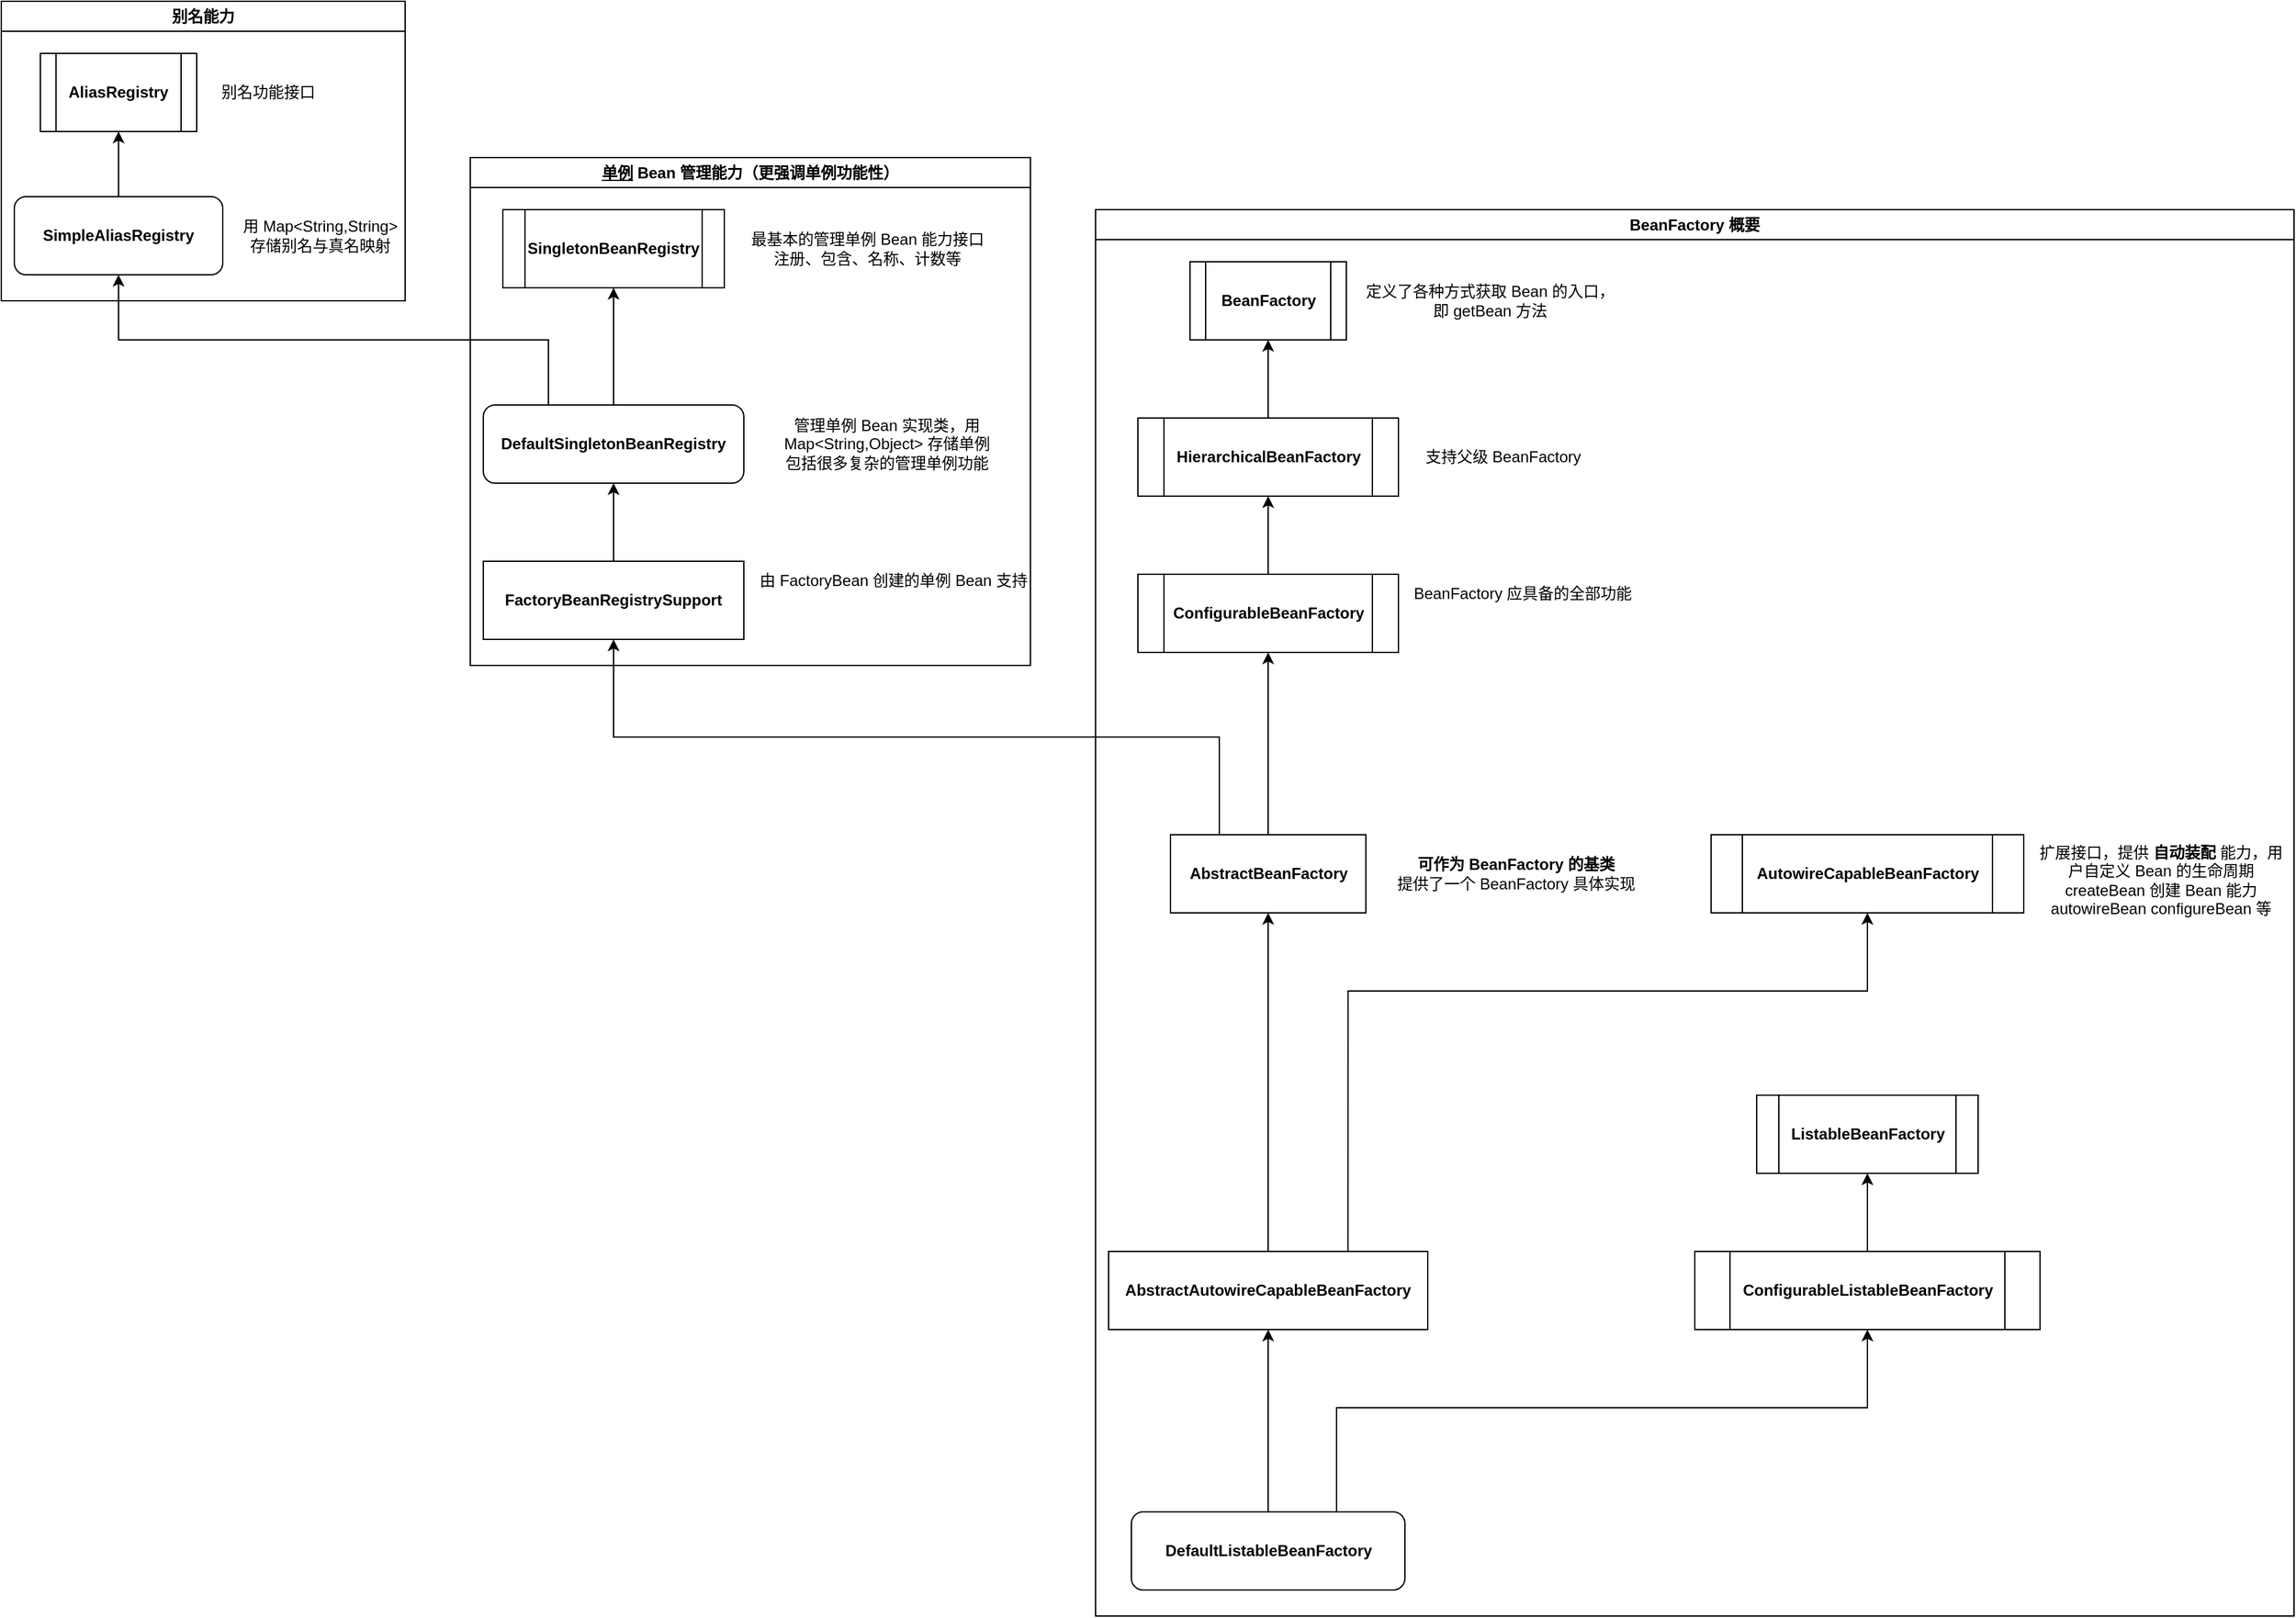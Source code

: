 <mxfile version="22.1.21" type="device">
  <diagram name="第 1 页" id="UDa9u_ujyHe8IUVfd986">
    <mxGraphModel dx="1434" dy="836" grid="1" gridSize="10" guides="1" tooltips="1" connect="1" arrows="1" fold="1" page="1" pageScale="1" pageWidth="827" pageHeight="1169" math="0" shadow="0">
      <root>
        <mxCell id="0" />
        <mxCell id="1" parent="0" />
        <mxCell id="xseLqkyLjvDdcLyeGnHs-29" style="edgeStyle=orthogonalEdgeStyle;rounded=0;orthogonalLoop=1;jettySize=auto;html=1;exitX=0.5;exitY=0;exitDx=0;exitDy=0;" edge="1" parent="1" source="xseLqkyLjvDdcLyeGnHs-3" target="xseLqkyLjvDdcLyeGnHs-28">
          <mxGeometry relative="1" as="geometry" />
        </mxCell>
        <mxCell id="xseLqkyLjvDdcLyeGnHs-3" value="&lt;b&gt;SimpleAliasRegistry&lt;/b&gt;" style="rounded=1;whiteSpace=wrap;html=1;" vertex="1" parent="1">
          <mxGeometry x="290" y="550" width="160" height="60" as="geometry" />
        </mxCell>
        <mxCell id="xseLqkyLjvDdcLyeGnHs-4" value="用 Map&amp;lt;String,String&amp;gt; 存储别名与真名映射" style="text;html=1;strokeColor=none;fillColor=none;align=center;verticalAlign=middle;whiteSpace=wrap;rounded=0;" vertex="1" parent="1">
          <mxGeometry x="460" y="550" width="130" height="60" as="geometry" />
        </mxCell>
        <mxCell id="xseLqkyLjvDdcLyeGnHs-15" style="edgeStyle=orthogonalEdgeStyle;rounded=0;orthogonalLoop=1;jettySize=auto;html=1;exitX=0.25;exitY=0;exitDx=0;exitDy=0;entryX=0.5;entryY=1;entryDx=0;entryDy=0;" edge="1" parent="1" source="xseLqkyLjvDdcLyeGnHs-8" target="xseLqkyLjvDdcLyeGnHs-3">
          <mxGeometry relative="1" as="geometry" />
        </mxCell>
        <mxCell id="xseLqkyLjvDdcLyeGnHs-27" style="edgeStyle=orthogonalEdgeStyle;rounded=0;orthogonalLoop=1;jettySize=auto;html=1;exitX=0.5;exitY=0;exitDx=0;exitDy=0;" edge="1" parent="1" source="xseLqkyLjvDdcLyeGnHs-8" target="xseLqkyLjvDdcLyeGnHs-23">
          <mxGeometry relative="1" as="geometry" />
        </mxCell>
        <mxCell id="xseLqkyLjvDdcLyeGnHs-8" value="&lt;b&gt;DefaultSingletonBeanRegistry&lt;/b&gt;" style="rounded=1;whiteSpace=wrap;html=1;" vertex="1" parent="1">
          <mxGeometry x="650" y="710" width="200" height="60" as="geometry" />
        </mxCell>
        <mxCell id="xseLqkyLjvDdcLyeGnHs-9" value="管理单例 Bean 实现类，用Map&amp;lt;String,Object&amp;gt; 存储单例&lt;br&gt;包括很多复杂的管理单例功能" style="text;html=1;strokeColor=none;fillColor=none;align=center;verticalAlign=middle;whiteSpace=wrap;rounded=0;" vertex="1" parent="1">
          <mxGeometry x="860" y="710" width="200" height="60" as="geometry" />
        </mxCell>
        <mxCell id="xseLqkyLjvDdcLyeGnHs-20" value="别名能力" style="swimlane;whiteSpace=wrap;html=1;" vertex="1" parent="1">
          <mxGeometry x="280" y="400" width="310" height="230" as="geometry" />
        </mxCell>
        <mxCell id="xseLqkyLjvDdcLyeGnHs-28" value="&lt;b style=&quot;border-color: var(--border-color);&quot;&gt;AliasRegistry&lt;/b&gt;" style="shape=process;whiteSpace=wrap;html=1;backgroundOutline=1;" vertex="1" parent="xseLqkyLjvDdcLyeGnHs-20">
          <mxGeometry x="30" y="40" width="120" height="60" as="geometry" />
        </mxCell>
        <mxCell id="xseLqkyLjvDdcLyeGnHs-2" value="别名功能接口" style="text;html=1;strokeColor=none;fillColor=none;align=center;verticalAlign=middle;whiteSpace=wrap;rounded=0;" vertex="1" parent="xseLqkyLjvDdcLyeGnHs-20">
          <mxGeometry x="160" y="40" width="90" height="60" as="geometry" />
        </mxCell>
        <mxCell id="xseLqkyLjvDdcLyeGnHs-21" value="&lt;u&gt;单例&lt;/u&gt; Bean 管理能力（更强调单例功能性）" style="swimlane;whiteSpace=wrap;html=1;" vertex="1" parent="1">
          <mxGeometry x="640" y="520" width="430" height="390" as="geometry" />
        </mxCell>
        <mxCell id="xseLqkyLjvDdcLyeGnHs-18" value="由 FactoryBean 创建的单例 Bean 支持" style="text;html=1;strokeColor=none;fillColor=none;align=center;verticalAlign=middle;whiteSpace=wrap;rounded=0;" vertex="1" parent="xseLqkyLjvDdcLyeGnHs-21">
          <mxGeometry x="220" y="310" width="210" height="30" as="geometry" />
        </mxCell>
        <mxCell id="xseLqkyLjvDdcLyeGnHs-24" value="&lt;b style=&quot;border-color: var(--border-color);&quot;&gt;FactoryBeanRegistrySupport&lt;/b&gt;" style="rounded=0;whiteSpace=wrap;html=1;" vertex="1" parent="xseLqkyLjvDdcLyeGnHs-21">
          <mxGeometry x="10" y="310" width="200" height="60" as="geometry" />
        </mxCell>
        <mxCell id="xseLqkyLjvDdcLyeGnHs-7" value="最基本的管理单例 Bean 能力接口&lt;br&gt;注册、包含、名称、计数等" style="text;html=1;strokeColor=none;fillColor=none;align=center;verticalAlign=middle;whiteSpace=wrap;rounded=0;" vertex="1" parent="xseLqkyLjvDdcLyeGnHs-21">
          <mxGeometry x="210" y="40" width="190" height="60" as="geometry" />
        </mxCell>
        <mxCell id="xseLqkyLjvDdcLyeGnHs-23" value="&lt;b style=&quot;border-color: var(--border-color);&quot;&gt;SingletonBeanRegistry&lt;/b&gt;" style="shape=process;whiteSpace=wrap;html=1;backgroundOutline=1;" vertex="1" parent="xseLqkyLjvDdcLyeGnHs-21">
          <mxGeometry x="25" y="40" width="170" height="60" as="geometry" />
        </mxCell>
        <mxCell id="xseLqkyLjvDdcLyeGnHs-25" style="edgeStyle=orthogonalEdgeStyle;rounded=0;orthogonalLoop=1;jettySize=auto;html=1;exitX=0.5;exitY=0;exitDx=0;exitDy=0;entryX=0.5;entryY=1;entryDx=0;entryDy=0;" edge="1" parent="1" source="xseLqkyLjvDdcLyeGnHs-24" target="xseLqkyLjvDdcLyeGnHs-8">
          <mxGeometry relative="1" as="geometry" />
        </mxCell>
        <mxCell id="xseLqkyLjvDdcLyeGnHs-39" style="edgeStyle=orthogonalEdgeStyle;rounded=0;orthogonalLoop=1;jettySize=auto;html=1;exitX=0.5;exitY=0;exitDx=0;exitDy=0;" edge="1" parent="1" source="xseLqkyLjvDdcLyeGnHs-30" target="xseLqkyLjvDdcLyeGnHs-37">
          <mxGeometry relative="1" as="geometry" />
        </mxCell>
        <mxCell id="xseLqkyLjvDdcLyeGnHs-41" style="edgeStyle=orthogonalEdgeStyle;rounded=0;orthogonalLoop=1;jettySize=auto;html=1;exitX=0.25;exitY=0;exitDx=0;exitDy=0;" edge="1" parent="1" source="xseLqkyLjvDdcLyeGnHs-30" target="xseLqkyLjvDdcLyeGnHs-24">
          <mxGeometry relative="1" as="geometry" />
        </mxCell>
        <mxCell id="xseLqkyLjvDdcLyeGnHs-30" value="&lt;b style=&quot;border-color: var(--border-color);&quot;&gt;AbstractBeanFactory&lt;/b&gt;" style="rounded=0;whiteSpace=wrap;html=1;" vertex="1" parent="1">
          <mxGeometry x="1177.5" y="1040" width="150" height="60" as="geometry" />
        </mxCell>
        <mxCell id="xseLqkyLjvDdcLyeGnHs-31" value="&lt;b&gt;BeanFactory&lt;/b&gt;" style="shape=process;whiteSpace=wrap;html=1;backgroundOutline=1;" vertex="1" parent="1">
          <mxGeometry x="1192.5" y="600" width="120" height="60" as="geometry" />
        </mxCell>
        <mxCell id="xseLqkyLjvDdcLyeGnHs-34" style="edgeStyle=orthogonalEdgeStyle;rounded=0;orthogonalLoop=1;jettySize=auto;html=1;exitX=0.5;exitY=0;exitDx=0;exitDy=0;entryX=0.5;entryY=1;entryDx=0;entryDy=0;" edge="1" parent="1" source="xseLqkyLjvDdcLyeGnHs-32" target="xseLqkyLjvDdcLyeGnHs-31">
          <mxGeometry relative="1" as="geometry" />
        </mxCell>
        <mxCell id="xseLqkyLjvDdcLyeGnHs-32" value="&lt;b&gt;HierarchicalBeanFactory&lt;/b&gt;" style="shape=process;whiteSpace=wrap;html=1;backgroundOutline=1;" vertex="1" parent="1">
          <mxGeometry x="1152.5" y="720" width="200" height="60" as="geometry" />
        </mxCell>
        <mxCell id="xseLqkyLjvDdcLyeGnHs-35" value="定义了各种方式获取 Bean 的入口，即 getBean 方法" style="text;html=1;strokeColor=none;fillColor=none;align=center;verticalAlign=middle;whiteSpace=wrap;rounded=0;" vertex="1" parent="1">
          <mxGeometry x="1322.5" y="600" width="200" height="60" as="geometry" />
        </mxCell>
        <mxCell id="xseLqkyLjvDdcLyeGnHs-36" value="支持父级 BeanFactory" style="text;html=1;strokeColor=none;fillColor=none;align=center;verticalAlign=middle;whiteSpace=wrap;rounded=0;" vertex="1" parent="1">
          <mxGeometry x="1362.5" y="720" width="140" height="60" as="geometry" />
        </mxCell>
        <mxCell id="xseLqkyLjvDdcLyeGnHs-40" style="edgeStyle=orthogonalEdgeStyle;rounded=0;orthogonalLoop=1;jettySize=auto;html=1;exitX=0.5;exitY=0;exitDx=0;exitDy=0;" edge="1" parent="1" source="xseLqkyLjvDdcLyeGnHs-37" target="xseLqkyLjvDdcLyeGnHs-32">
          <mxGeometry relative="1" as="geometry" />
        </mxCell>
        <mxCell id="xseLqkyLjvDdcLyeGnHs-37" value="&lt;b&gt;ConfigurableBeanFactory&lt;/b&gt;" style="shape=process;whiteSpace=wrap;html=1;backgroundOutline=1;" vertex="1" parent="1">
          <mxGeometry x="1152.5" y="840" width="200" height="60" as="geometry" />
        </mxCell>
        <mxCell id="xseLqkyLjvDdcLyeGnHs-38" value="BeanFactory 应具备的全部功能" style="text;html=1;strokeColor=none;fillColor=none;align=center;verticalAlign=middle;whiteSpace=wrap;rounded=0;" vertex="1" parent="1">
          <mxGeometry x="1362.5" y="840" width="170" height="30" as="geometry" />
        </mxCell>
        <mxCell id="xseLqkyLjvDdcLyeGnHs-42" value="&lt;b&gt;可作为 BeanFactory 的基类&lt;/b&gt;&lt;br&gt;提供了一个 BeanFactory 具体实现" style="text;html=1;strokeColor=none;fillColor=none;align=center;verticalAlign=middle;whiteSpace=wrap;rounded=0;" vertex="1" parent="1">
          <mxGeometry x="1342.5" y="1040" width="200" height="60" as="geometry" />
        </mxCell>
        <mxCell id="xseLqkyLjvDdcLyeGnHs-43" value="&lt;b&gt;AutowireCapableBeanFactory&lt;/b&gt;" style="shape=process;whiteSpace=wrap;html=1;backgroundOutline=1;" vertex="1" parent="1">
          <mxGeometry x="1592.5" y="1040" width="240" height="60" as="geometry" />
        </mxCell>
        <mxCell id="xseLqkyLjvDdcLyeGnHs-45" value="扩展接口，提供 &lt;b&gt;自动装配&lt;/b&gt; 能力，用户自定义 Bean 的生命周期&lt;br&gt;createBean 创建 Bean 能力&lt;br&gt;autowireBean configureBean 等" style="text;html=1;strokeColor=none;fillColor=none;align=center;verticalAlign=middle;whiteSpace=wrap;rounded=0;" vertex="1" parent="1">
          <mxGeometry x="1842.5" y="1040" width="190" height="70" as="geometry" />
        </mxCell>
        <mxCell id="xseLqkyLjvDdcLyeGnHs-48" style="edgeStyle=orthogonalEdgeStyle;rounded=0;orthogonalLoop=1;jettySize=auto;html=1;exitX=0.5;exitY=0;exitDx=0;exitDy=0;" edge="1" parent="1" source="xseLqkyLjvDdcLyeGnHs-46" target="xseLqkyLjvDdcLyeGnHs-30">
          <mxGeometry relative="1" as="geometry" />
        </mxCell>
        <mxCell id="xseLqkyLjvDdcLyeGnHs-49" style="edgeStyle=orthogonalEdgeStyle;rounded=0;orthogonalLoop=1;jettySize=auto;html=1;exitX=0.75;exitY=0;exitDx=0;exitDy=0;" edge="1" parent="1" source="xseLqkyLjvDdcLyeGnHs-46" target="xseLqkyLjvDdcLyeGnHs-43">
          <mxGeometry relative="1" as="geometry">
            <Array as="points">
              <mxPoint x="1313.5" y="1160" />
              <mxPoint x="1712.5" y="1160" />
            </Array>
          </mxGeometry>
        </mxCell>
        <mxCell id="xseLqkyLjvDdcLyeGnHs-46" value="&lt;b&gt;AbstractAutowireCapableBeanFactory&lt;/b&gt;" style="rounded=0;whiteSpace=wrap;html=1;" vertex="1" parent="1">
          <mxGeometry x="1130" y="1360" width="245" height="60" as="geometry" />
        </mxCell>
        <mxCell id="xseLqkyLjvDdcLyeGnHs-50" value="&lt;b&gt;ListableBeanFactory&lt;/b&gt;" style="shape=process;whiteSpace=wrap;html=1;backgroundOutline=1;" vertex="1" parent="1">
          <mxGeometry x="1627.5" y="1240" width="170" height="60" as="geometry" />
        </mxCell>
        <mxCell id="xseLqkyLjvDdcLyeGnHs-52" style="edgeStyle=orthogonalEdgeStyle;rounded=0;orthogonalLoop=1;jettySize=auto;html=1;exitX=0.5;exitY=0;exitDx=0;exitDy=0;" edge="1" parent="1" source="xseLqkyLjvDdcLyeGnHs-51" target="xseLqkyLjvDdcLyeGnHs-50">
          <mxGeometry relative="1" as="geometry" />
        </mxCell>
        <mxCell id="xseLqkyLjvDdcLyeGnHs-51" value="&lt;b&gt;ConfigurableListableBeanFactory&lt;/b&gt;" style="shape=process;whiteSpace=wrap;html=1;backgroundOutline=1;" vertex="1" parent="1">
          <mxGeometry x="1580" y="1360" width="265" height="60" as="geometry" />
        </mxCell>
        <mxCell id="xseLqkyLjvDdcLyeGnHs-54" style="edgeStyle=orthogonalEdgeStyle;rounded=0;orthogonalLoop=1;jettySize=auto;html=1;exitX=0.5;exitY=0;exitDx=0;exitDy=0;" edge="1" parent="1" source="xseLqkyLjvDdcLyeGnHs-53" target="xseLqkyLjvDdcLyeGnHs-46">
          <mxGeometry relative="1" as="geometry" />
        </mxCell>
        <mxCell id="xseLqkyLjvDdcLyeGnHs-55" style="edgeStyle=orthogonalEdgeStyle;rounded=0;orthogonalLoop=1;jettySize=auto;html=1;exitX=0.75;exitY=0;exitDx=0;exitDy=0;entryX=0.5;entryY=1;entryDx=0;entryDy=0;" edge="1" parent="1" source="xseLqkyLjvDdcLyeGnHs-53" target="xseLqkyLjvDdcLyeGnHs-51">
          <mxGeometry relative="1" as="geometry">
            <Array as="points">
              <mxPoint x="1305.5" y="1480" />
              <mxPoint x="1712.5" y="1480" />
            </Array>
          </mxGeometry>
        </mxCell>
        <mxCell id="xseLqkyLjvDdcLyeGnHs-53" value="&lt;b&gt;DefaultListableBeanFactory&lt;/b&gt;" style="rounded=1;whiteSpace=wrap;html=1;" vertex="1" parent="1">
          <mxGeometry x="1147.5" y="1560" width="210" height="60" as="geometry" />
        </mxCell>
        <mxCell id="xseLqkyLjvDdcLyeGnHs-56" value="BeanFactory 概要" style="swimlane;whiteSpace=wrap;html=1;" vertex="1" parent="1">
          <mxGeometry x="1120" y="560" width="920" height="1080" as="geometry" />
        </mxCell>
      </root>
    </mxGraphModel>
  </diagram>
</mxfile>
